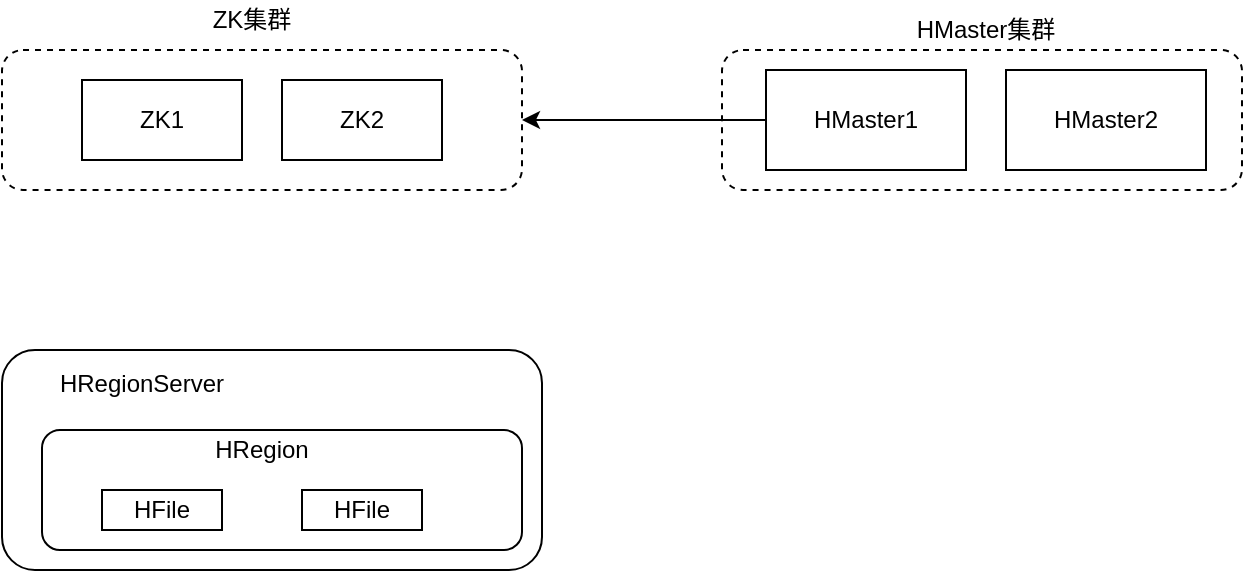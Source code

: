 <mxfile version="13.1.1" type="github">
  <diagram id="aulxN4eOuPWsLyGqAV_t" name="Page-1">
    <mxGraphModel dx="1426" dy="771" grid="1" gridSize="10" guides="1" tooltips="1" connect="1" arrows="1" fold="1" page="1" pageScale="1" pageWidth="827" pageHeight="1169" math="0" shadow="0">
      <root>
        <mxCell id="0" />
        <mxCell id="1" parent="0" />
        <mxCell id="D-ygo-tocBprTAZBaIi5-5" value="" style="rounded=1;whiteSpace=wrap;html=1;dashed=1;" vertex="1" parent="1">
          <mxGeometry x="560" y="200" width="260" height="70" as="geometry" />
        </mxCell>
        <mxCell id="D-ygo-tocBprTAZBaIi5-1" value="" style="rounded=1;whiteSpace=wrap;html=1;dashed=1;" vertex="1" parent="1">
          <mxGeometry x="200" y="200" width="260" height="70" as="geometry" />
        </mxCell>
        <mxCell id="r38YEO-rOw_JLl0IIFgY-1" value="ZK1" style="rounded=0;whiteSpace=wrap;html=1;" parent="1" vertex="1">
          <mxGeometry x="240" y="215" width="80" height="40" as="geometry" />
        </mxCell>
        <mxCell id="r38YEO-rOw_JLl0IIFgY-2" value="ZK2" style="rounded=0;whiteSpace=wrap;html=1;" parent="1" vertex="1">
          <mxGeometry x="340" y="215" width="80" height="40" as="geometry" />
        </mxCell>
        <mxCell id="D-ygo-tocBprTAZBaIi5-2" value="ZK集群" style="text;html=1;strokeColor=none;fillColor=none;align=center;verticalAlign=middle;whiteSpace=wrap;rounded=0;dashed=1;" vertex="1" parent="1">
          <mxGeometry x="290" y="175" width="70" height="20" as="geometry" />
        </mxCell>
        <mxCell id="D-ygo-tocBprTAZBaIi5-7" style="edgeStyle=orthogonalEdgeStyle;rounded=0;orthogonalLoop=1;jettySize=auto;html=1;exitX=0;exitY=0.5;exitDx=0;exitDy=0;" edge="1" parent="1" source="D-ygo-tocBprTAZBaIi5-3">
          <mxGeometry relative="1" as="geometry">
            <mxPoint x="460" y="235" as="targetPoint" />
          </mxGeometry>
        </mxCell>
        <mxCell id="D-ygo-tocBprTAZBaIi5-3" value="HMaster1" style="rounded=0;whiteSpace=wrap;html=1;" vertex="1" parent="1">
          <mxGeometry x="582" y="210" width="100" height="50" as="geometry" />
        </mxCell>
        <mxCell id="D-ygo-tocBprTAZBaIi5-4" value="HMaster2" style="rounded=0;whiteSpace=wrap;html=1;" vertex="1" parent="1">
          <mxGeometry x="702" y="210" width="100" height="50" as="geometry" />
        </mxCell>
        <mxCell id="D-ygo-tocBprTAZBaIi5-6" value="HMaster集群" style="text;html=1;strokeColor=none;fillColor=none;align=center;verticalAlign=middle;whiteSpace=wrap;rounded=0;dashed=1;" vertex="1" parent="1">
          <mxGeometry x="652" y="180" width="80" height="20" as="geometry" />
        </mxCell>
        <mxCell id="D-ygo-tocBprTAZBaIi5-8" value="" style="rounded=1;whiteSpace=wrap;html=1;" vertex="1" parent="1">
          <mxGeometry x="200" y="350" width="270" height="110" as="geometry" />
        </mxCell>
        <mxCell id="D-ygo-tocBprTAZBaIi5-9" value="" style="rounded=1;whiteSpace=wrap;html=1;" vertex="1" parent="1">
          <mxGeometry x="220" y="390" width="240" height="60" as="geometry" />
        </mxCell>
        <mxCell id="D-ygo-tocBprTAZBaIi5-10" value="HFile" style="rounded=0;whiteSpace=wrap;html=1;" vertex="1" parent="1">
          <mxGeometry x="250" y="420" width="60" height="20" as="geometry" />
        </mxCell>
        <mxCell id="D-ygo-tocBprTAZBaIi5-11" value="HFile" style="rounded=0;whiteSpace=wrap;html=1;" vertex="1" parent="1">
          <mxGeometry x="350" y="420" width="60" height="20" as="geometry" />
        </mxCell>
        <mxCell id="D-ygo-tocBprTAZBaIi5-12" value="HRegion" style="text;html=1;strokeColor=none;fillColor=none;align=center;verticalAlign=middle;whiteSpace=wrap;rounded=0;" vertex="1" parent="1">
          <mxGeometry x="290" y="390" width="80" height="20" as="geometry" />
        </mxCell>
        <mxCell id="D-ygo-tocBprTAZBaIi5-13" value="HRegionServer" style="text;html=1;strokeColor=none;fillColor=none;align=center;verticalAlign=middle;whiteSpace=wrap;rounded=0;" vertex="1" parent="1">
          <mxGeometry x="220" y="357" width="100" height="20" as="geometry" />
        </mxCell>
      </root>
    </mxGraphModel>
  </diagram>
</mxfile>
